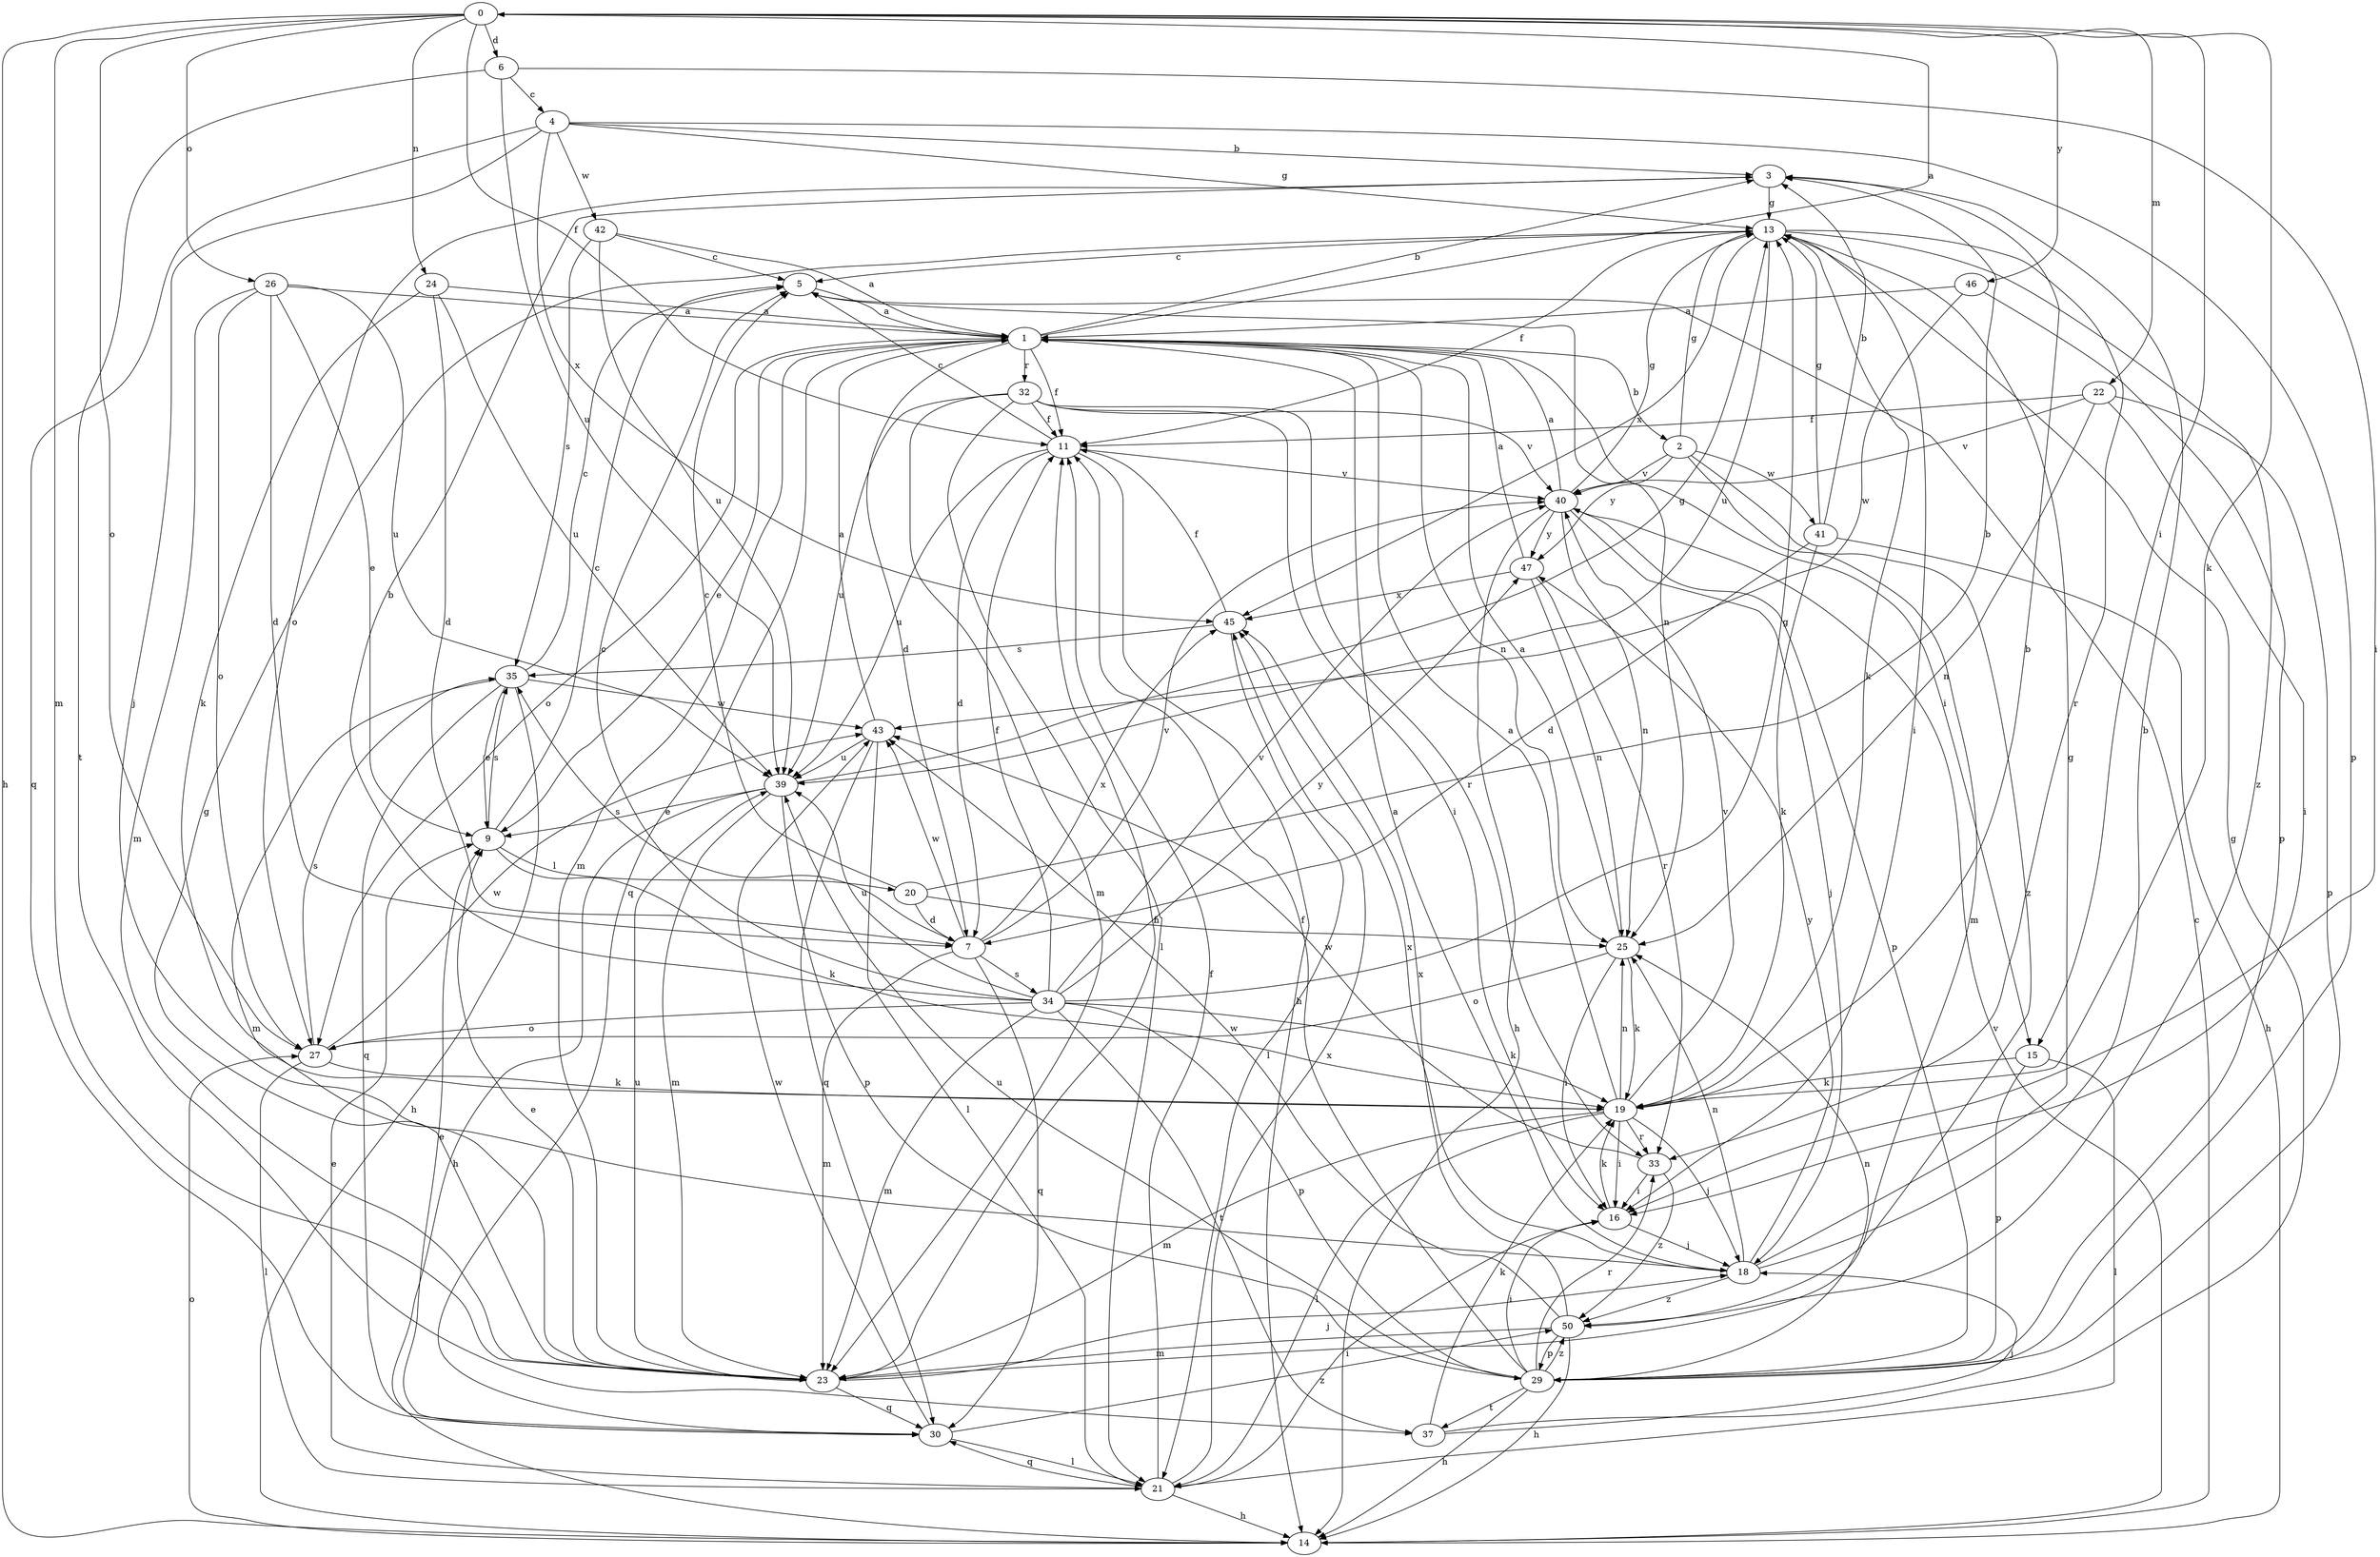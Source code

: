 strict digraph  {
0;
1;
2;
3;
4;
5;
6;
7;
9;
11;
13;
14;
15;
16;
18;
19;
20;
21;
22;
23;
24;
25;
26;
27;
29;
30;
32;
33;
34;
35;
37;
39;
40;
41;
42;
43;
45;
46;
47;
50;
0 -> 6  [label=d];
0 -> 11  [label=f];
0 -> 14  [label=h];
0 -> 15  [label=i];
0 -> 19  [label=k];
0 -> 22  [label=m];
0 -> 23  [label=m];
0 -> 24  [label=n];
0 -> 26  [label=o];
0 -> 27  [label=o];
0 -> 46  [label=y];
1 -> 0  [label=a];
1 -> 2  [label=b];
1 -> 3  [label=b];
1 -> 7  [label=d];
1 -> 9  [label=e];
1 -> 11  [label=f];
1 -> 15  [label=i];
1 -> 23  [label=m];
1 -> 25  [label=n];
1 -> 27  [label=o];
1 -> 30  [label=q];
1 -> 32  [label=r];
2 -> 13  [label=g];
2 -> 23  [label=m];
2 -> 40  [label=v];
2 -> 41  [label=w];
2 -> 47  [label=y];
2 -> 50  [label=z];
3 -> 13  [label=g];
3 -> 27  [label=o];
4 -> 3  [label=b];
4 -> 13  [label=g];
4 -> 18  [label=j];
4 -> 29  [label=p];
4 -> 30  [label=q];
4 -> 42  [label=w];
4 -> 45  [label=x];
5 -> 1  [label=a];
5 -> 25  [label=n];
6 -> 4  [label=c];
6 -> 16  [label=i];
6 -> 37  [label=t];
6 -> 39  [label=u];
7 -> 23  [label=m];
7 -> 30  [label=q];
7 -> 34  [label=s];
7 -> 35  [label=s];
7 -> 40  [label=v];
7 -> 43  [label=w];
7 -> 45  [label=x];
9 -> 5  [label=c];
9 -> 19  [label=k];
9 -> 20  [label=l];
9 -> 35  [label=s];
11 -> 5  [label=c];
11 -> 7  [label=d];
11 -> 14  [label=h];
11 -> 39  [label=u];
11 -> 40  [label=v];
13 -> 5  [label=c];
13 -> 11  [label=f];
13 -> 16  [label=i];
13 -> 19  [label=k];
13 -> 33  [label=r];
13 -> 39  [label=u];
13 -> 45  [label=x];
13 -> 50  [label=z];
14 -> 5  [label=c];
14 -> 27  [label=o];
14 -> 40  [label=v];
15 -> 19  [label=k];
15 -> 21  [label=l];
15 -> 29  [label=p];
16 -> 18  [label=j];
16 -> 19  [label=k];
18 -> 1  [label=a];
18 -> 3  [label=b];
18 -> 13  [label=g];
18 -> 25  [label=n];
18 -> 45  [label=x];
18 -> 47  [label=y];
18 -> 50  [label=z];
19 -> 1  [label=a];
19 -> 3  [label=b];
19 -> 16  [label=i];
19 -> 18  [label=j];
19 -> 21  [label=l];
19 -> 23  [label=m];
19 -> 25  [label=n];
19 -> 33  [label=r];
19 -> 40  [label=v];
20 -> 3  [label=b];
20 -> 5  [label=c];
20 -> 7  [label=d];
20 -> 25  [label=n];
21 -> 9  [label=e];
21 -> 11  [label=f];
21 -> 14  [label=h];
21 -> 16  [label=i];
21 -> 30  [label=q];
21 -> 45  [label=x];
22 -> 11  [label=f];
22 -> 16  [label=i];
22 -> 25  [label=n];
22 -> 29  [label=p];
22 -> 40  [label=v];
23 -> 9  [label=e];
23 -> 11  [label=f];
23 -> 13  [label=g];
23 -> 18  [label=j];
23 -> 30  [label=q];
23 -> 39  [label=u];
24 -> 1  [label=a];
24 -> 7  [label=d];
24 -> 19  [label=k];
24 -> 39  [label=u];
25 -> 1  [label=a];
25 -> 16  [label=i];
25 -> 19  [label=k];
25 -> 27  [label=o];
26 -> 1  [label=a];
26 -> 7  [label=d];
26 -> 9  [label=e];
26 -> 23  [label=m];
26 -> 27  [label=o];
26 -> 39  [label=u];
27 -> 19  [label=k];
27 -> 21  [label=l];
27 -> 35  [label=s];
27 -> 43  [label=w];
29 -> 11  [label=f];
29 -> 14  [label=h];
29 -> 16  [label=i];
29 -> 25  [label=n];
29 -> 33  [label=r];
29 -> 37  [label=t];
29 -> 39  [label=u];
29 -> 50  [label=z];
30 -> 9  [label=e];
30 -> 21  [label=l];
30 -> 43  [label=w];
30 -> 50  [label=z];
32 -> 11  [label=f];
32 -> 16  [label=i];
32 -> 21  [label=l];
32 -> 23  [label=m];
32 -> 33  [label=r];
32 -> 39  [label=u];
32 -> 40  [label=v];
33 -> 16  [label=i];
33 -> 43  [label=w];
33 -> 50  [label=z];
34 -> 3  [label=b];
34 -> 5  [label=c];
34 -> 11  [label=f];
34 -> 13  [label=g];
34 -> 19  [label=k];
34 -> 23  [label=m];
34 -> 27  [label=o];
34 -> 29  [label=p];
34 -> 37  [label=t];
34 -> 39  [label=u];
34 -> 40  [label=v];
34 -> 47  [label=y];
35 -> 5  [label=c];
35 -> 9  [label=e];
35 -> 14  [label=h];
35 -> 23  [label=m];
35 -> 30  [label=q];
35 -> 43  [label=w];
37 -> 13  [label=g];
37 -> 18  [label=j];
37 -> 19  [label=k];
39 -> 9  [label=e];
39 -> 13  [label=g];
39 -> 14  [label=h];
39 -> 23  [label=m];
39 -> 29  [label=p];
40 -> 1  [label=a];
40 -> 13  [label=g];
40 -> 14  [label=h];
40 -> 18  [label=j];
40 -> 25  [label=n];
40 -> 29  [label=p];
40 -> 47  [label=y];
41 -> 3  [label=b];
41 -> 7  [label=d];
41 -> 13  [label=g];
41 -> 14  [label=h];
41 -> 19  [label=k];
42 -> 1  [label=a];
42 -> 5  [label=c];
42 -> 35  [label=s];
42 -> 39  [label=u];
43 -> 1  [label=a];
43 -> 21  [label=l];
43 -> 30  [label=q];
43 -> 39  [label=u];
45 -> 11  [label=f];
45 -> 21  [label=l];
45 -> 35  [label=s];
46 -> 1  [label=a];
46 -> 29  [label=p];
46 -> 43  [label=w];
47 -> 1  [label=a];
47 -> 25  [label=n];
47 -> 33  [label=r];
47 -> 45  [label=x];
50 -> 14  [label=h];
50 -> 23  [label=m];
50 -> 29  [label=p];
50 -> 43  [label=w];
50 -> 45  [label=x];
}
